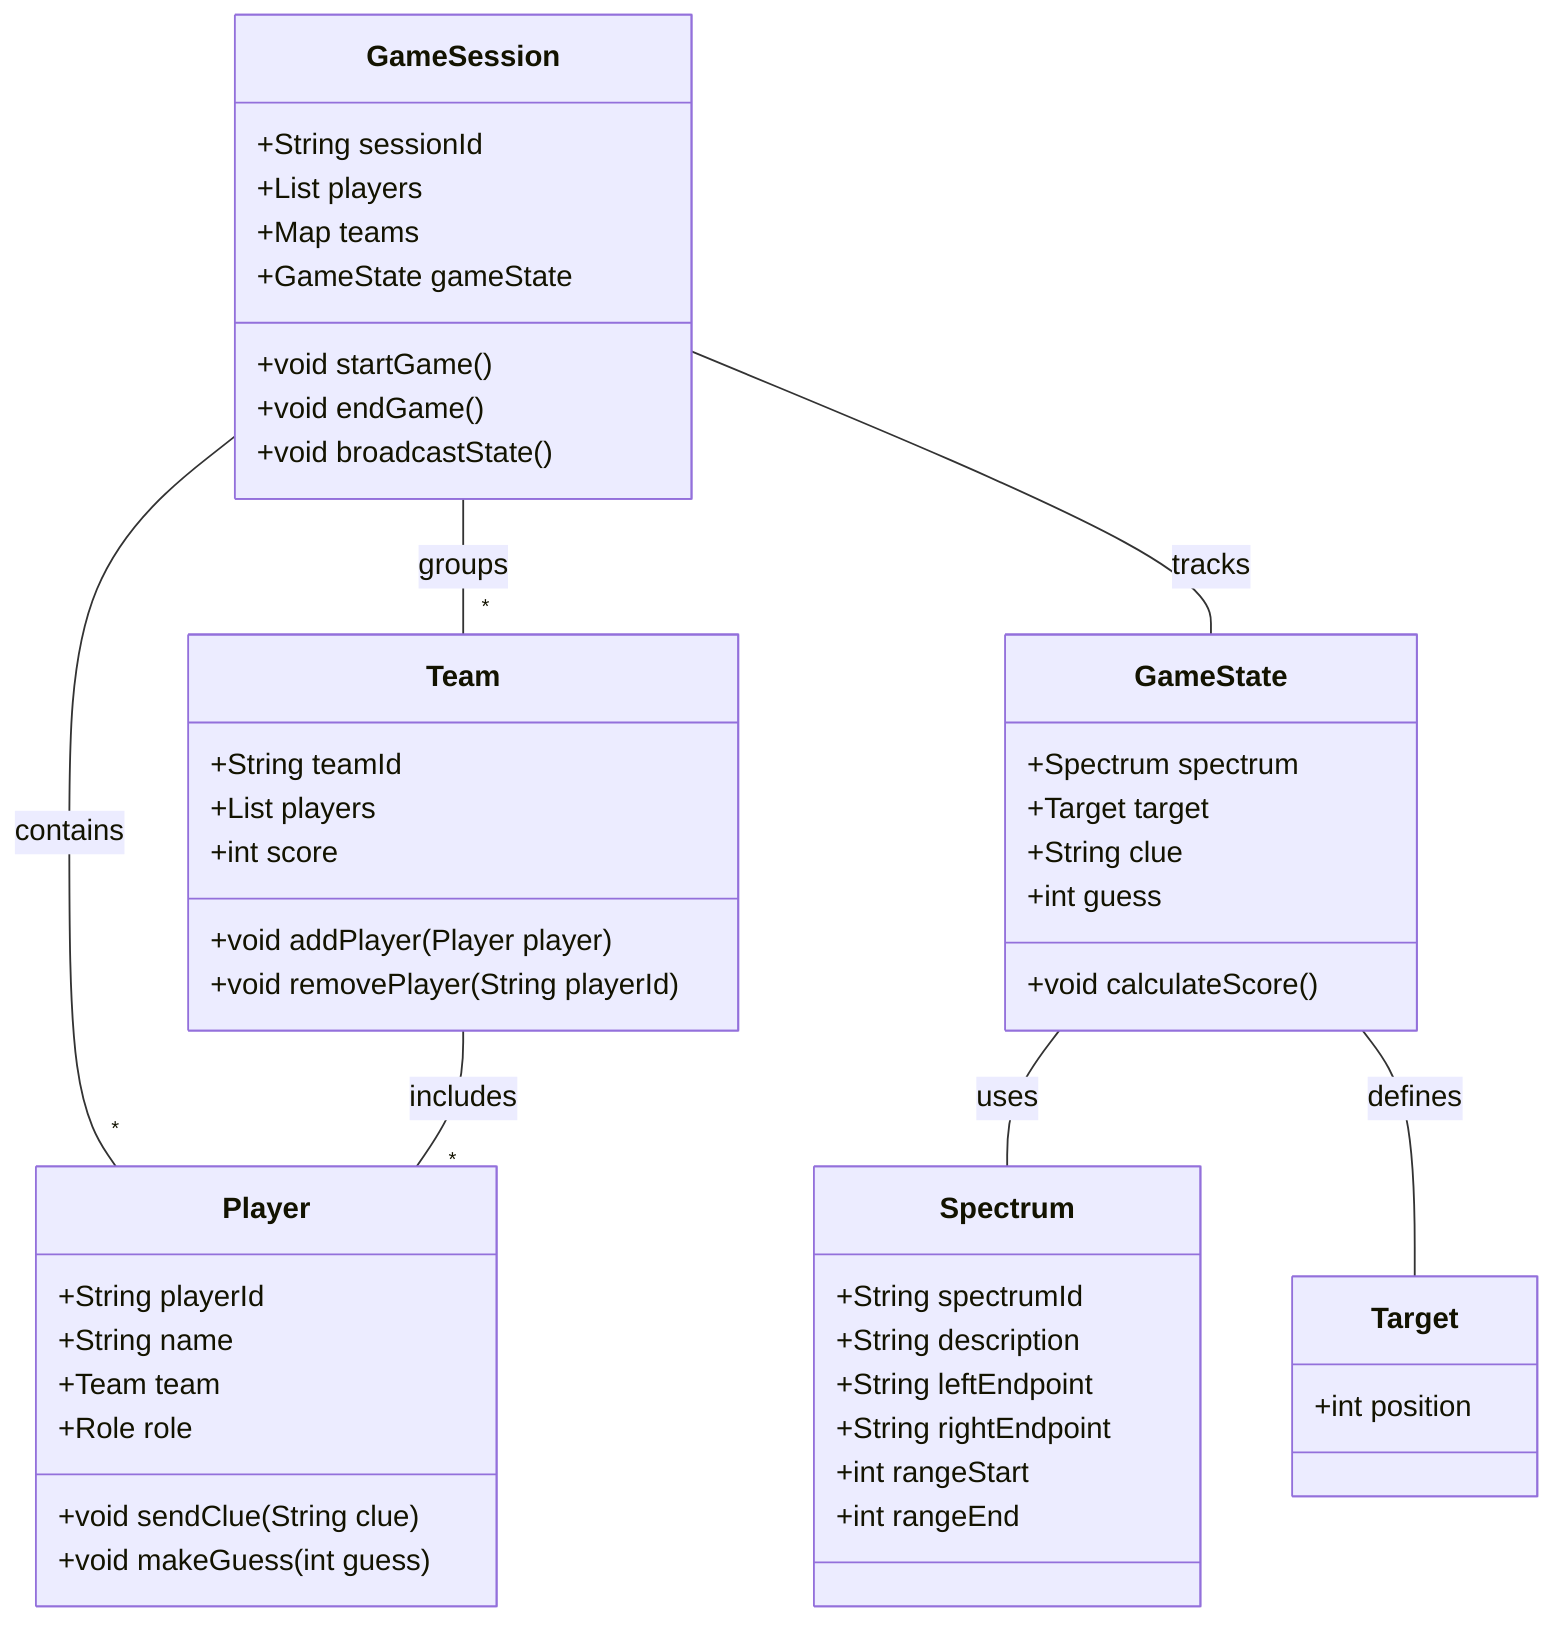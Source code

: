 classDiagram
    class GameSession {
        +String sessionId
        +List players
        +Map teams
        +GameState gameState
        +void startGame()
        +void endGame()
        +void broadcastState()
    }
    class Player {
        +String playerId
        +String name
        +Team team
        +Role role
        +void sendClue(String clue)
        +void makeGuess(int guess)
    }
    class Team {
        +String teamId
        +List players
        +int score
        +void addPlayer(Player player)
        +void removePlayer(String playerId)
    }
    class GameState {
        +Spectrum spectrum
        +Target target
        +String clue
        +int guess
        +void calculateScore()
    }
    class Spectrum {
        +String spectrumId
        +String description
        +String leftEndpoint
        +String rightEndpoint
        +int rangeStart
        +int rangeEnd
    }
    class Target {
        +int position
    }
    GameSession -- "*" Player : contains
    GameSession -- "*" Team : groups
    Team -- "*" Player : includes
    GameSession -- GameState : tracks
    GameState -- Spectrum : uses
    GameState -- Target : defines